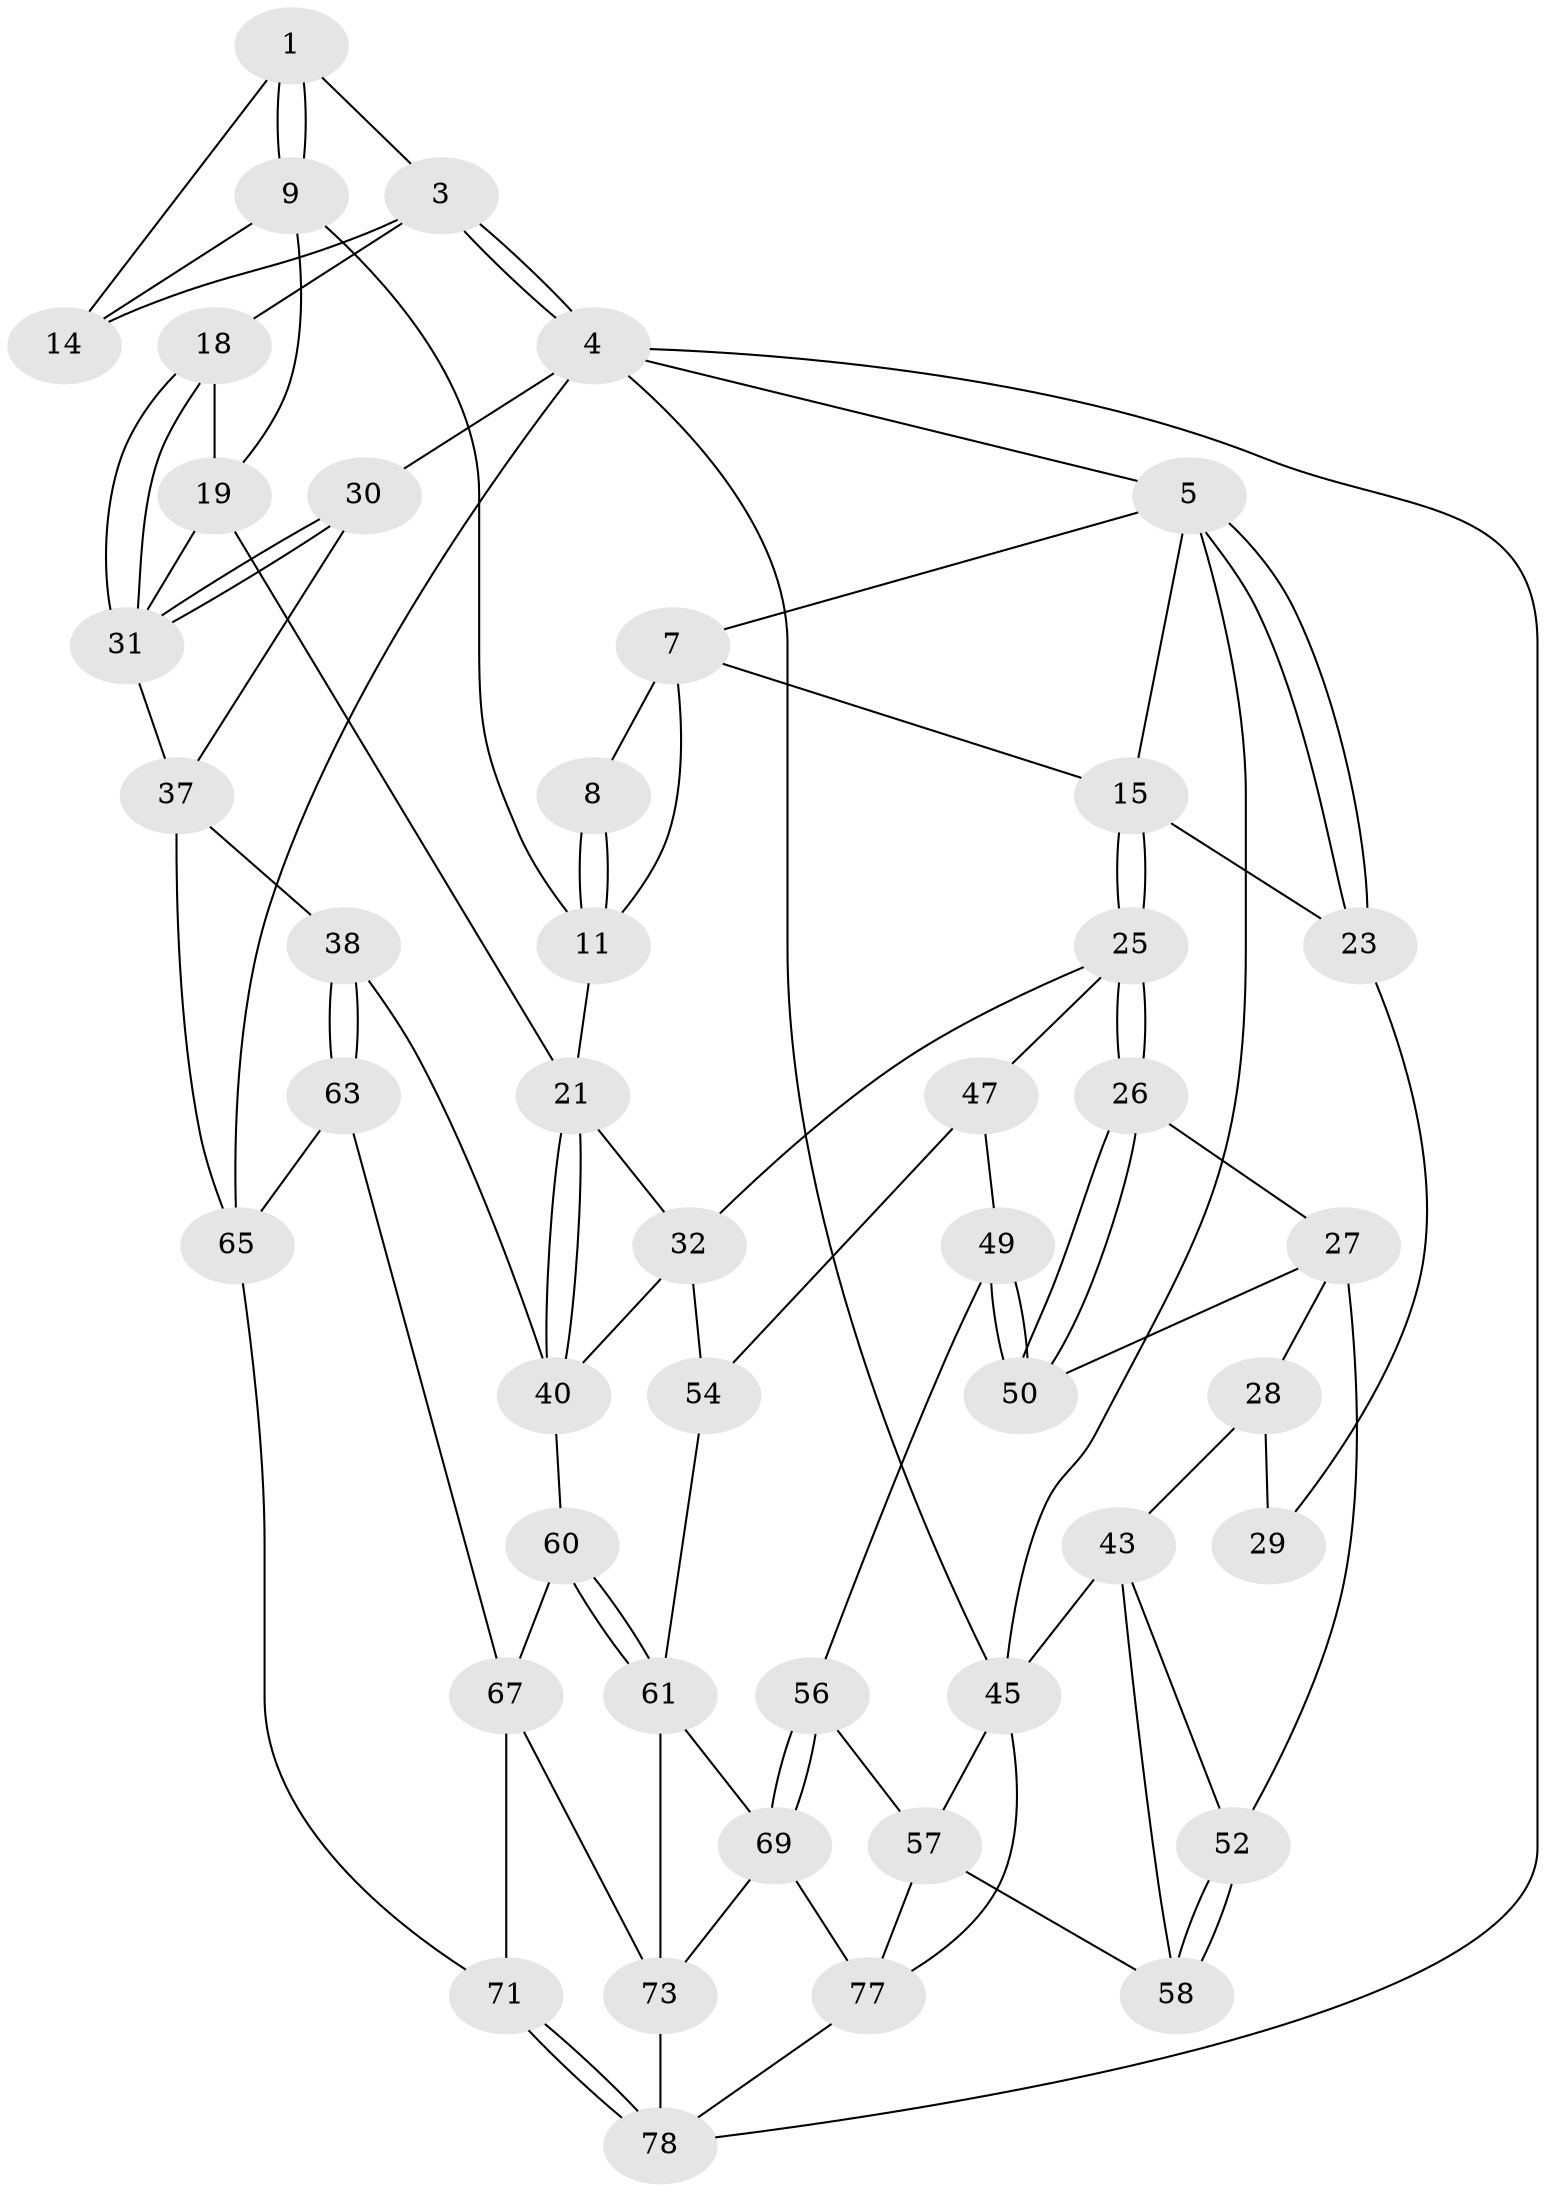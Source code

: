 // original degree distribution, {3: 0.025, 4: 0.225, 6: 0.2, 5: 0.55}
// Generated by graph-tools (version 1.1) at 2025/11/02/27/25 16:11:53]
// undirected, 45 vertices, 97 edges
graph export_dot {
graph [start="1"]
  node [color=gray90,style=filled];
  1 [pos="+0.6919255342114162+0",super="+2"];
  3 [pos="+1+0",super="+17"];
  4 [pos="+1+0",super="+70"];
  5 [pos="+0+0",super="+6"];
  7 [pos="+0.47349823457518797+0",super="+13"];
  8 [pos="+0.4742228275369022+0"];
  9 [pos="+0.625566759767932+0.08752514599727837",super="+10"];
  11 [pos="+0.58477400063759+0.11516615365833442",super="+12"];
  14 [pos="+0.7040086514672956+0.07787809425965991"];
  15 [pos="+0.3948151226137793+0.183626128128606",super="+16"];
  18 [pos="+0.7970863292379017+0.16257649200067983"];
  19 [pos="+0.7732097718391163+0.20352374855909328",super="+20"];
  21 [pos="+0.6965995736358925+0.29832296656873974",super="+22"];
  23 [pos="+0+0",super="+24"];
  25 [pos="+0.3712310511672786+0.29070125202706326",super="+33"];
  26 [pos="+0.32466273169735516+0.33511782396193773"];
  27 [pos="+0.16881915181379206+0.3317182799365849",super="+51"];
  28 [pos="+0.12248368628678905+0.22215020095483334",super="+36"];
  29 [pos="+0.12381088112145151+0.213848423504174",super="+35"];
  30 [pos="+1+0.33994411583226136"];
  31 [pos="+1+0.32443765028258814",super="+34"];
  32 [pos="+0.5544451916923749+0.3805151348095162",super="+42"];
  37 [pos="+0.8895470289418439+0.4674175605047549",super="+62"];
  38 [pos="+0.8500839888773725+0.475103180314889",super="+39"];
  40 [pos="+0.7505939693835812+0.4699982034512976",super="+41"];
  43 [pos="+0+0.3561997864896139",super="+44"];
  45 [pos="+0+1",super="+46"];
  47 [pos="+0.4434820420190686+0.4536787481784686",super="+48"];
  49 [pos="+0.3468386219040911+0.4915604955495372",super="+55"];
  50 [pos="+0.32747434333624387+0.41480923363156785",super="+53"];
  52 [pos="+0.09907938376697496+0.4182553464445243"];
  54 [pos="+0.5177660300460966+0.47894915550528916",super="+59"];
  56 [pos="+0.20458537623306736+0.677432184992961"];
  57 [pos="+0.10250532630718413+0.6816942240261074",super="+75"];
  58 [pos="+0.056190714618190966+0.6649464209971554"];
  60 [pos="+0.6422947752935725+0.6573983536595792"];
  61 [pos="+0.5368487028532879+0.7313659934454562",super="+68"];
  63 [pos="+0.8320762287354238+0.6684618529670601",super="+64"];
  65 [pos="+1+0.6028160543247529",super="+66"];
  67 [pos="+0.7881334348885852+0.6862155311063596",super="+72"];
  69 [pos="+0.23637849900992036+0.700733621979706",super="+76"];
  71 [pos="+0.8900357800773243+0.80674745770099"];
  73 [pos="+0.6521023760326372+1",super="+74"];
  77 [pos="+0.2156812214580351+0.9991237423252171",super="+80"];
  78 [pos="+1+1",super="+79"];
  1 -- 9;
  1 -- 9;
  1 -- 3;
  1 -- 14;
  3 -- 4;
  3 -- 4;
  3 -- 18;
  3 -- 14;
  4 -- 5;
  4 -- 30;
  4 -- 65;
  4 -- 78;
  4 -- 45;
  5 -- 23;
  5 -- 23;
  5 -- 7;
  5 -- 15;
  5 -- 45;
  7 -- 8;
  7 -- 11;
  7 -- 15;
  8 -- 11;
  8 -- 11;
  9 -- 14;
  9 -- 11;
  9 -- 19;
  11 -- 21;
  15 -- 25;
  15 -- 25;
  15 -- 23;
  18 -- 19;
  18 -- 31;
  18 -- 31;
  19 -- 21;
  19 -- 31;
  21 -- 40;
  21 -- 40;
  21 -- 32;
  23 -- 29 [weight=2];
  25 -- 26;
  25 -- 26;
  25 -- 32;
  25 -- 47;
  26 -- 27;
  26 -- 50;
  26 -- 50;
  27 -- 28;
  27 -- 52;
  27 -- 50;
  28 -- 29 [weight=2];
  28 -- 43;
  30 -- 31;
  30 -- 31;
  30 -- 37;
  31 -- 37;
  32 -- 40;
  32 -- 54;
  37 -- 38;
  37 -- 65;
  38 -- 63 [weight=2];
  38 -- 63;
  38 -- 40;
  40 -- 60;
  43 -- 52;
  43 -- 58;
  43 -- 45;
  45 -- 57;
  45 -- 77;
  47 -- 54 [weight=2];
  47 -- 49;
  49 -- 50 [weight=2];
  49 -- 50;
  49 -- 56;
  52 -- 58;
  52 -- 58;
  54 -- 61;
  56 -- 57;
  56 -- 69;
  56 -- 69;
  57 -- 58;
  57 -- 77;
  60 -- 61;
  60 -- 61;
  60 -- 67;
  61 -- 73;
  61 -- 69;
  63 -- 65;
  63 -- 67;
  65 -- 71;
  67 -- 73;
  67 -- 71;
  69 -- 73;
  69 -- 77;
  71 -- 78;
  71 -- 78;
  73 -- 78;
  77 -- 78;
}
